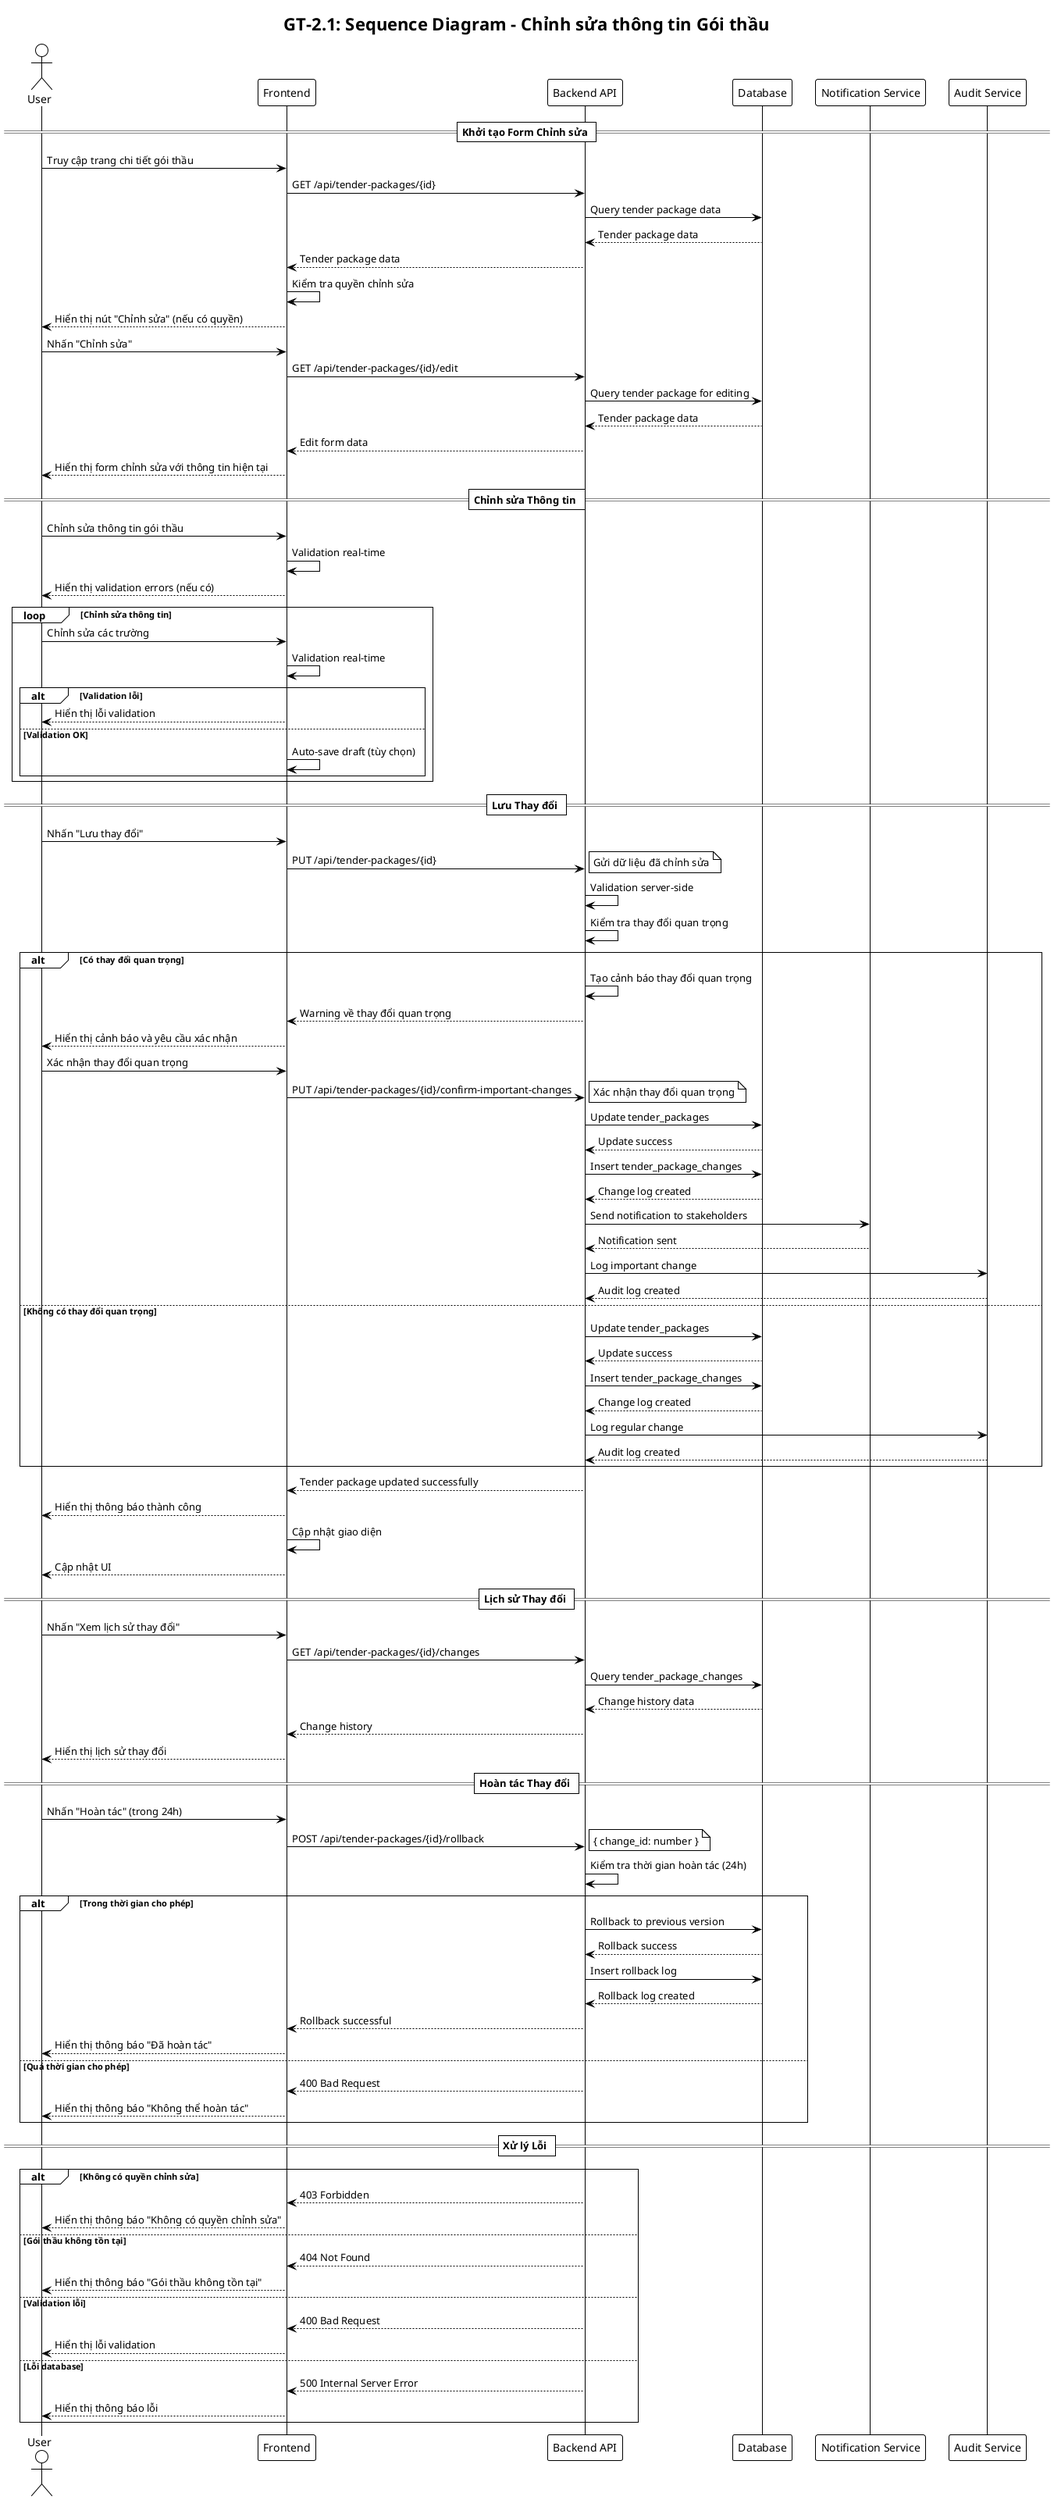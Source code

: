 @startuml GT-2.1 Sequence Diagram
!theme plain
skinparam sequenceFontSize 12

title GT-2.1: Sequence Diagram - Chỉnh sửa thông tin Gói thầu

actor User as U
participant "Frontend" as F
participant "Backend API" as B
participant "Database" as D
participant "Notification Service" as N
participant "Audit Service" as A

== Khởi tạo Form Chỉnh sửa ==

U -> F: Truy cập trang chi tiết gói thầu
F -> B: GET /api/tender-packages/{id}
B -> D: Query tender package data
D --> B: Tender package data
B --> F: Tender package data

F -> F: Kiểm tra quyền chỉnh sửa
F --> U: Hiển thị nút "Chỉnh sửa" (nếu có quyền)

U -> F: Nhấn "Chỉnh sửa"
F -> B: GET /api/tender-packages/{id}/edit
B -> D: Query tender package for editing
D --> B: Tender package data
B --> F: Edit form data
F --> U: Hiển thị form chỉnh sửa với thông tin hiện tại

== Chỉnh sửa Thông tin ==

U -> F: Chỉnh sửa thông tin gói thầu
F -> F: Validation real-time
F --> U: Hiển thị validation errors (nếu có)

loop Chỉnh sửa thông tin
    U -> F: Chỉnh sửa các trường
    F -> F: Validation real-time
    alt Validation lỗi
        F --> U: Hiển thị lỗi validation
    else Validation OK
        F -> F: Auto-save draft (tùy chọn)
    end
end

== Lưu Thay đổi ==

U -> F: Nhấn "Lưu thay đổi"
F -> B: PUT /api/tender-packages/{id}
note right: Gửi dữ liệu đã chỉnh sửa

B -> B: Validation server-side
B -> B: Kiểm tra thay đổi quan trọng

alt Có thay đổi quan trọng
    B -> B: Tạo cảnh báo thay đổi quan trọng
    B --> F: Warning về thay đổi quan trọng
    F --> U: Hiển thị cảnh báo và yêu cầu xác nhận
    
    U -> F: Xác nhận thay đổi quan trọng
    F -> B: PUT /api/tender-packages/{id}/confirm-important-changes
    note right: Xác nhận thay đổi quan trọng
    
    B -> D: Update tender_packages
    D --> B: Update success
    B -> D: Insert tender_package_changes
    D --> B: Change log created
    B -> N: Send notification to stakeholders
    N --> B: Notification sent
    B -> A: Log important change
    A --> B: Audit log created
    
else Không có thay đổi quan trọng
    B -> D: Update tender_packages
    D --> B: Update success
    B -> D: Insert tender_package_changes
    D --> B: Change log created
    B -> A: Log regular change
    A --> B: Audit log created
end

B --> F: Tender package updated successfully
F --> U: Hiển thị thông báo thành công
F -> F: Cập nhật giao diện
F --> U: Cập nhật UI

== Lịch sử Thay đổi ==

U -> F: Nhấn "Xem lịch sử thay đổi"
F -> B: GET /api/tender-packages/{id}/changes
B -> D: Query tender_package_changes
D --> B: Change history data
B --> F: Change history
F --> U: Hiển thị lịch sử thay đổi

== Hoàn tác Thay đổi ==

U -> F: Nhấn "Hoàn tác" (trong 24h)
F -> B: POST /api/tender-packages/{id}/rollback
note right: { change_id: number }

B -> B: Kiểm tra thời gian hoàn tác (24h)
alt Trong thời gian cho phép
    B -> D: Rollback to previous version
    D --> B: Rollback success
    B -> D: Insert rollback log
    D --> B: Rollback log created
    B --> F: Rollback successful
    F --> U: Hiển thị thông báo "Đã hoàn tác"
else Quá thời gian cho phép
    B --> F: 400 Bad Request
    F --> U: Hiển thị thông báo "Không thể hoàn tác"
end

== Xử lý Lỗi ==

alt Không có quyền chỉnh sửa
    B --> F: 403 Forbidden
    F --> U: Hiển thị thông báo "Không có quyền chỉnh sửa"
else Gói thầu không tồn tại
    B --> F: 404 Not Found
    F --> U: Hiển thị thông báo "Gói thầu không tồn tại"
else Validation lỗi
    B --> F: 400 Bad Request
    F --> U: Hiển thị lỗi validation
else Lỗi database
    B --> F: 500 Internal Server Error
    F --> U: Hiển thị thông báo lỗi
end

@enduml
